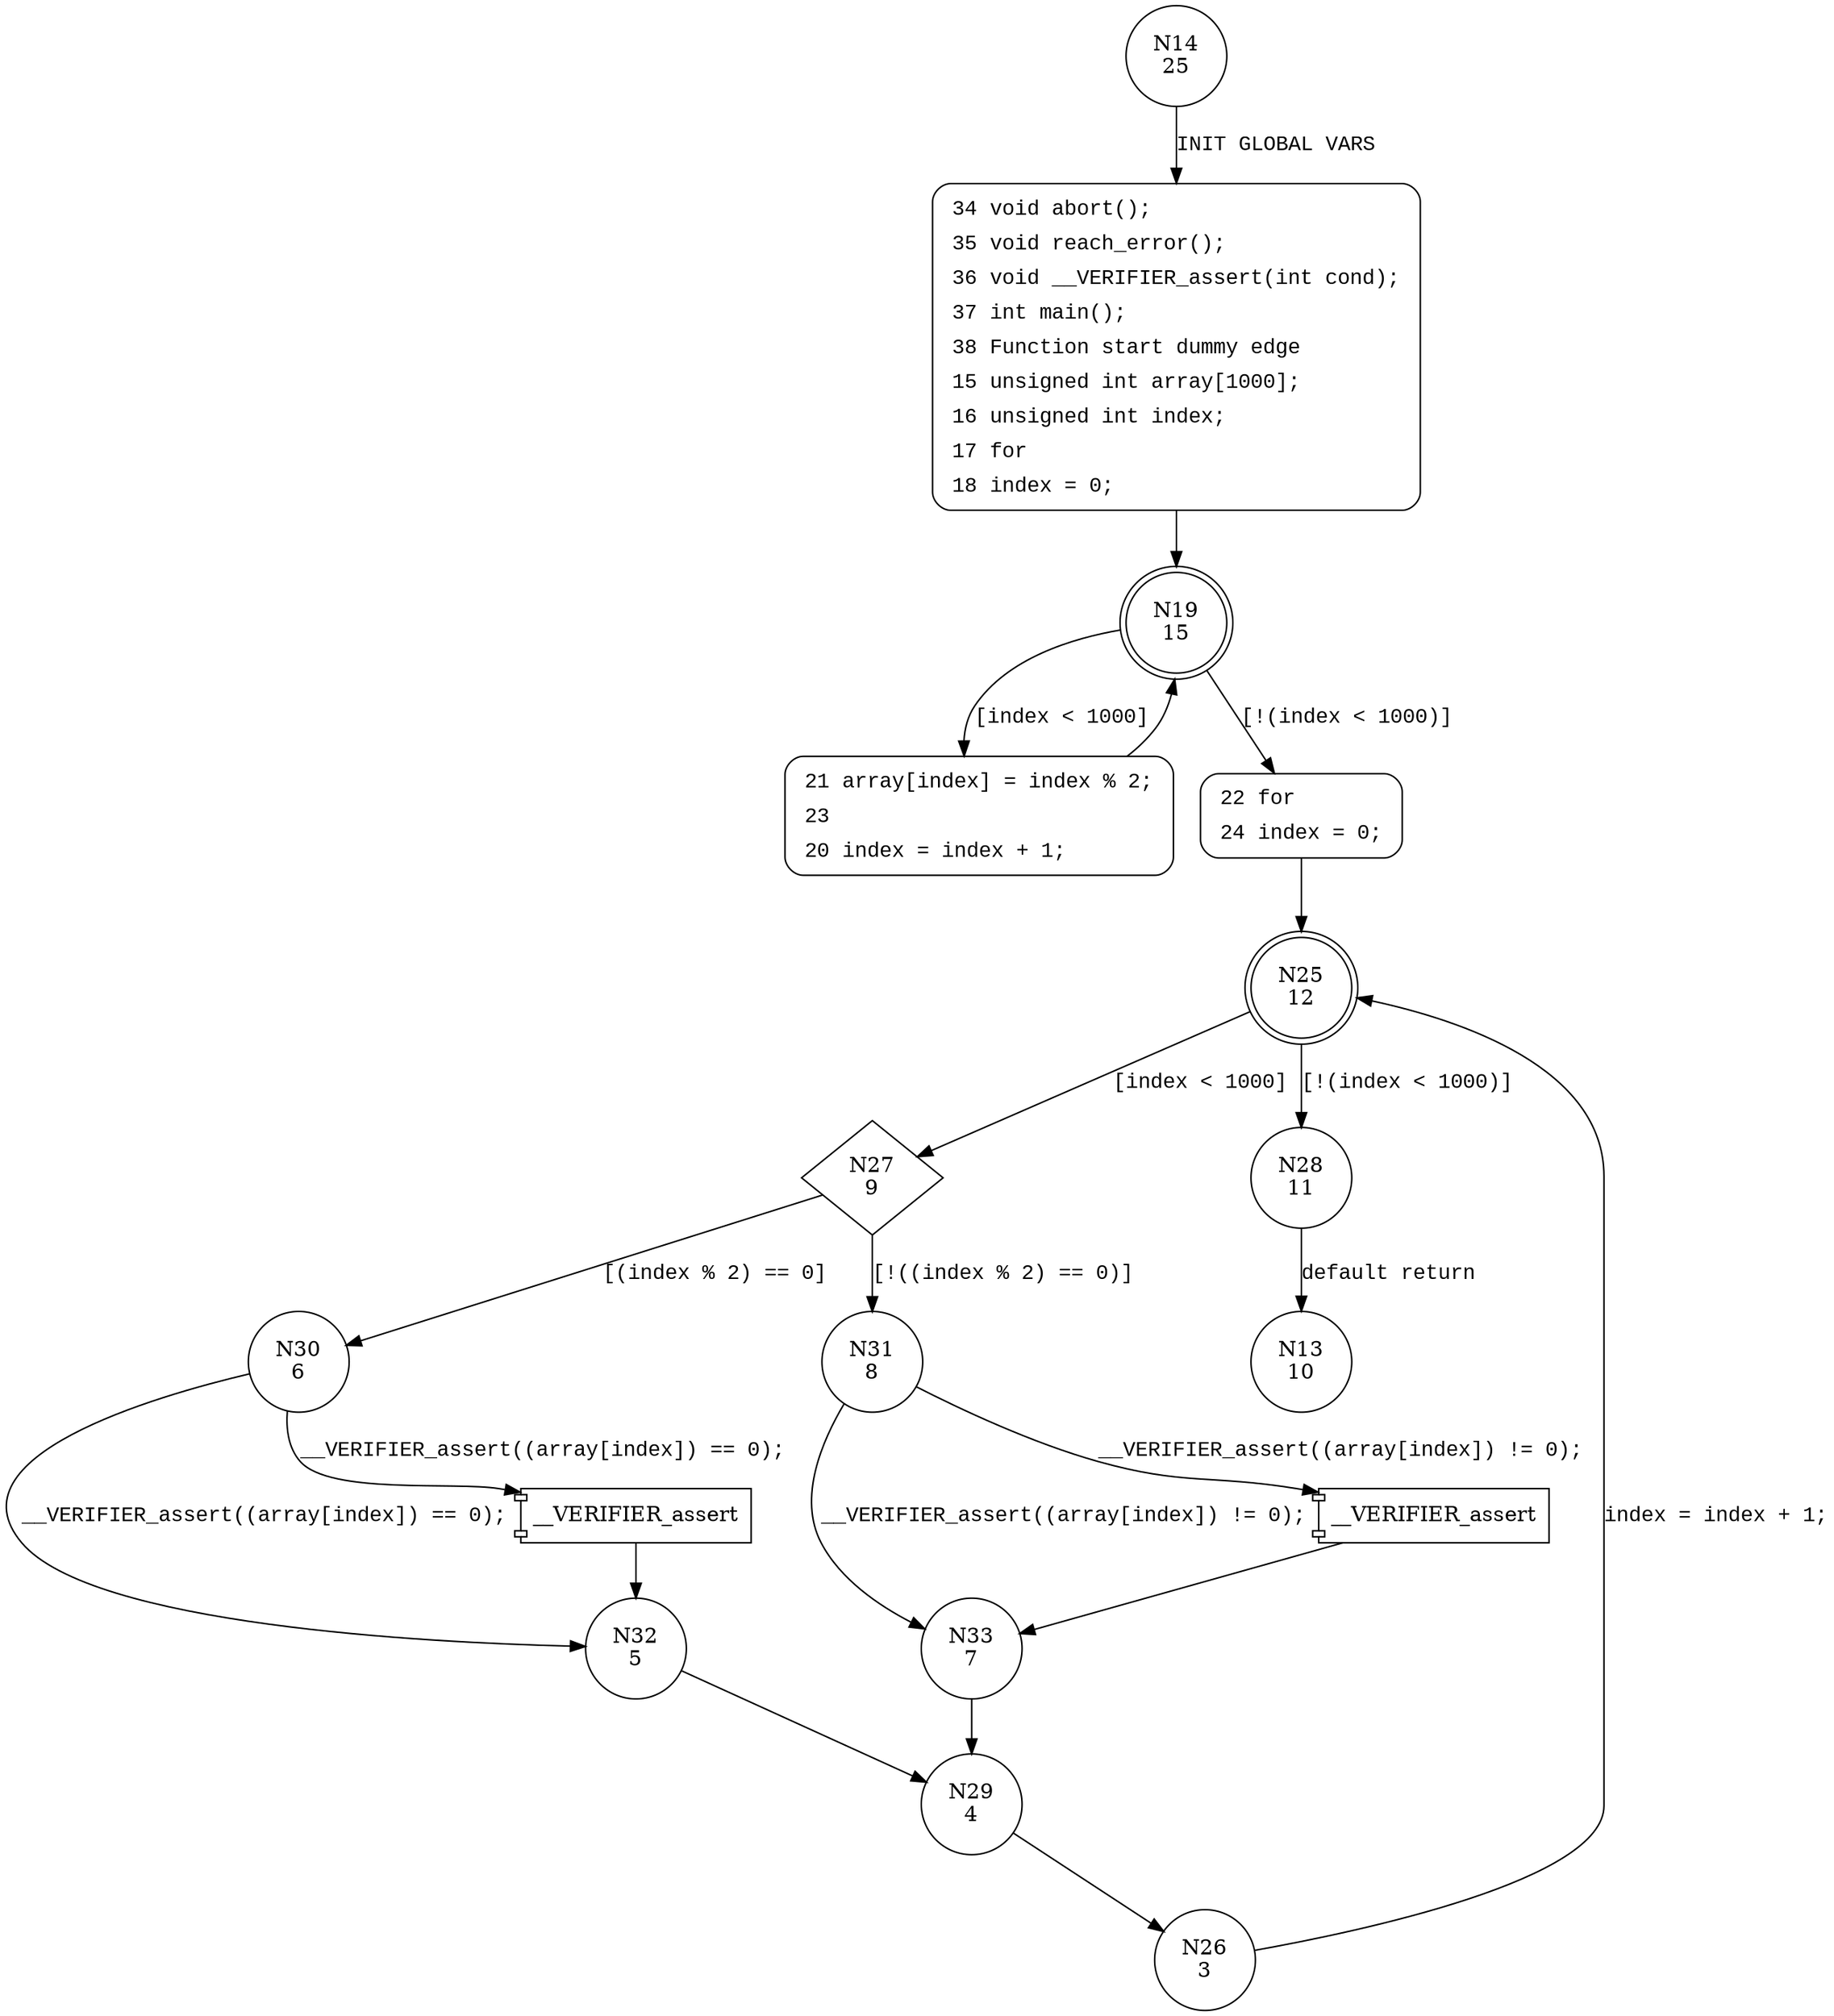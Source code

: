 digraph main {
14 [shape="circle" label="N14\n25"]
34 [shape="circle" label="N34\n24"]
19 [shape="doublecircle" label="N19\n15"]
21 [shape="circle" label="N21\n2"]
22 [shape="circle" label="N22\n14"]
25 [shape="doublecircle" label="N25\n12"]
27 [shape="diamond" label="N27\n9"]
28 [shape="circle" label="N28\n11"]
30 [shape="circle" label="N30\n6"]
31 [shape="circle" label="N31\n8"]
33 [shape="circle" label="N33\n7"]
29 [shape="circle" label="N29\n4"]
26 [shape="circle" label="N26\n3"]
32 [shape="circle" label="N32\n5"]
13 [shape="circle" label="N13\n10"]
34 [style="filled,bold" penwidth="1" fillcolor="white" fontname="Courier New" shape="Mrecord" label=<<table border="0" cellborder="0" cellpadding="3" bgcolor="white"><tr><td align="right">34</td><td align="left">void abort();</td></tr><tr><td align="right">35</td><td align="left">void reach_error();</td></tr><tr><td align="right">36</td><td align="left">void __VERIFIER_assert(int cond);</td></tr><tr><td align="right">37</td><td align="left">int main();</td></tr><tr><td align="right">38</td><td align="left">Function start dummy edge</td></tr><tr><td align="right">15</td><td align="left">unsigned int array[1000];</td></tr><tr><td align="right">16</td><td align="left">unsigned int index;</td></tr><tr><td align="right">17</td><td align="left">for</td></tr><tr><td align="right">18</td><td align="left">index = 0;</td></tr></table>>]
34 -> 19[label=""]
22 [style="filled,bold" penwidth="1" fillcolor="white" fontname="Courier New" shape="Mrecord" label=<<table border="0" cellborder="0" cellpadding="3" bgcolor="white"><tr><td align="right">22</td><td align="left">for</td></tr><tr><td align="right">24</td><td align="left">index = 0;</td></tr></table>>]
22 -> 25[label=""]
21 [style="filled,bold" penwidth="1" fillcolor="white" fontname="Courier New" shape="Mrecord" label=<<table border="0" cellborder="0" cellpadding="3" bgcolor="white"><tr><td align="right">21</td><td align="left">array[index] = index % 2;</td></tr><tr><td align="right">23</td><td align="left"></td></tr><tr><td align="right">20</td><td align="left">index = index + 1;</td></tr></table>>]
21 -> 19[label=""]
14 -> 34 [label="INIT GLOBAL VARS" fontname="Courier New"]
19 -> 21 [label="[index < 1000]" fontname="Courier New"]
19 -> 22 [label="[!(index < 1000)]" fontname="Courier New"]
25 -> 27 [label="[index < 1000]" fontname="Courier New"]
25 -> 28 [label="[!(index < 1000)]" fontname="Courier New"]
27 -> 30 [label="[(index % 2) == 0]" fontname="Courier New"]
27 -> 31 [label="[!((index % 2) == 0)]" fontname="Courier New"]
100001 [shape="component" label="__VERIFIER_assert"]
31 -> 100001 [label="__VERIFIER_assert((array[index]) != 0);" fontname="Courier New"]
100001 -> 33 [label="" fontname="Courier New"]
31 -> 33 [label="__VERIFIER_assert((array[index]) != 0);" fontname="Courier New"]
33 -> 29 [label="" fontname="Courier New"]
29 -> 26 [label="" fontname="Courier New"]
100002 [shape="component" label="__VERIFIER_assert"]
30 -> 100002 [label="__VERIFIER_assert((array[index]) == 0);" fontname="Courier New"]
100002 -> 32 [label="" fontname="Courier New"]
30 -> 32 [label="__VERIFIER_assert((array[index]) == 0);" fontname="Courier New"]
32 -> 29 [label="" fontname="Courier New"]
28 -> 13 [label="default return" fontname="Courier New"]
26 -> 25 [label="index = index + 1;" fontname="Courier New"]
}